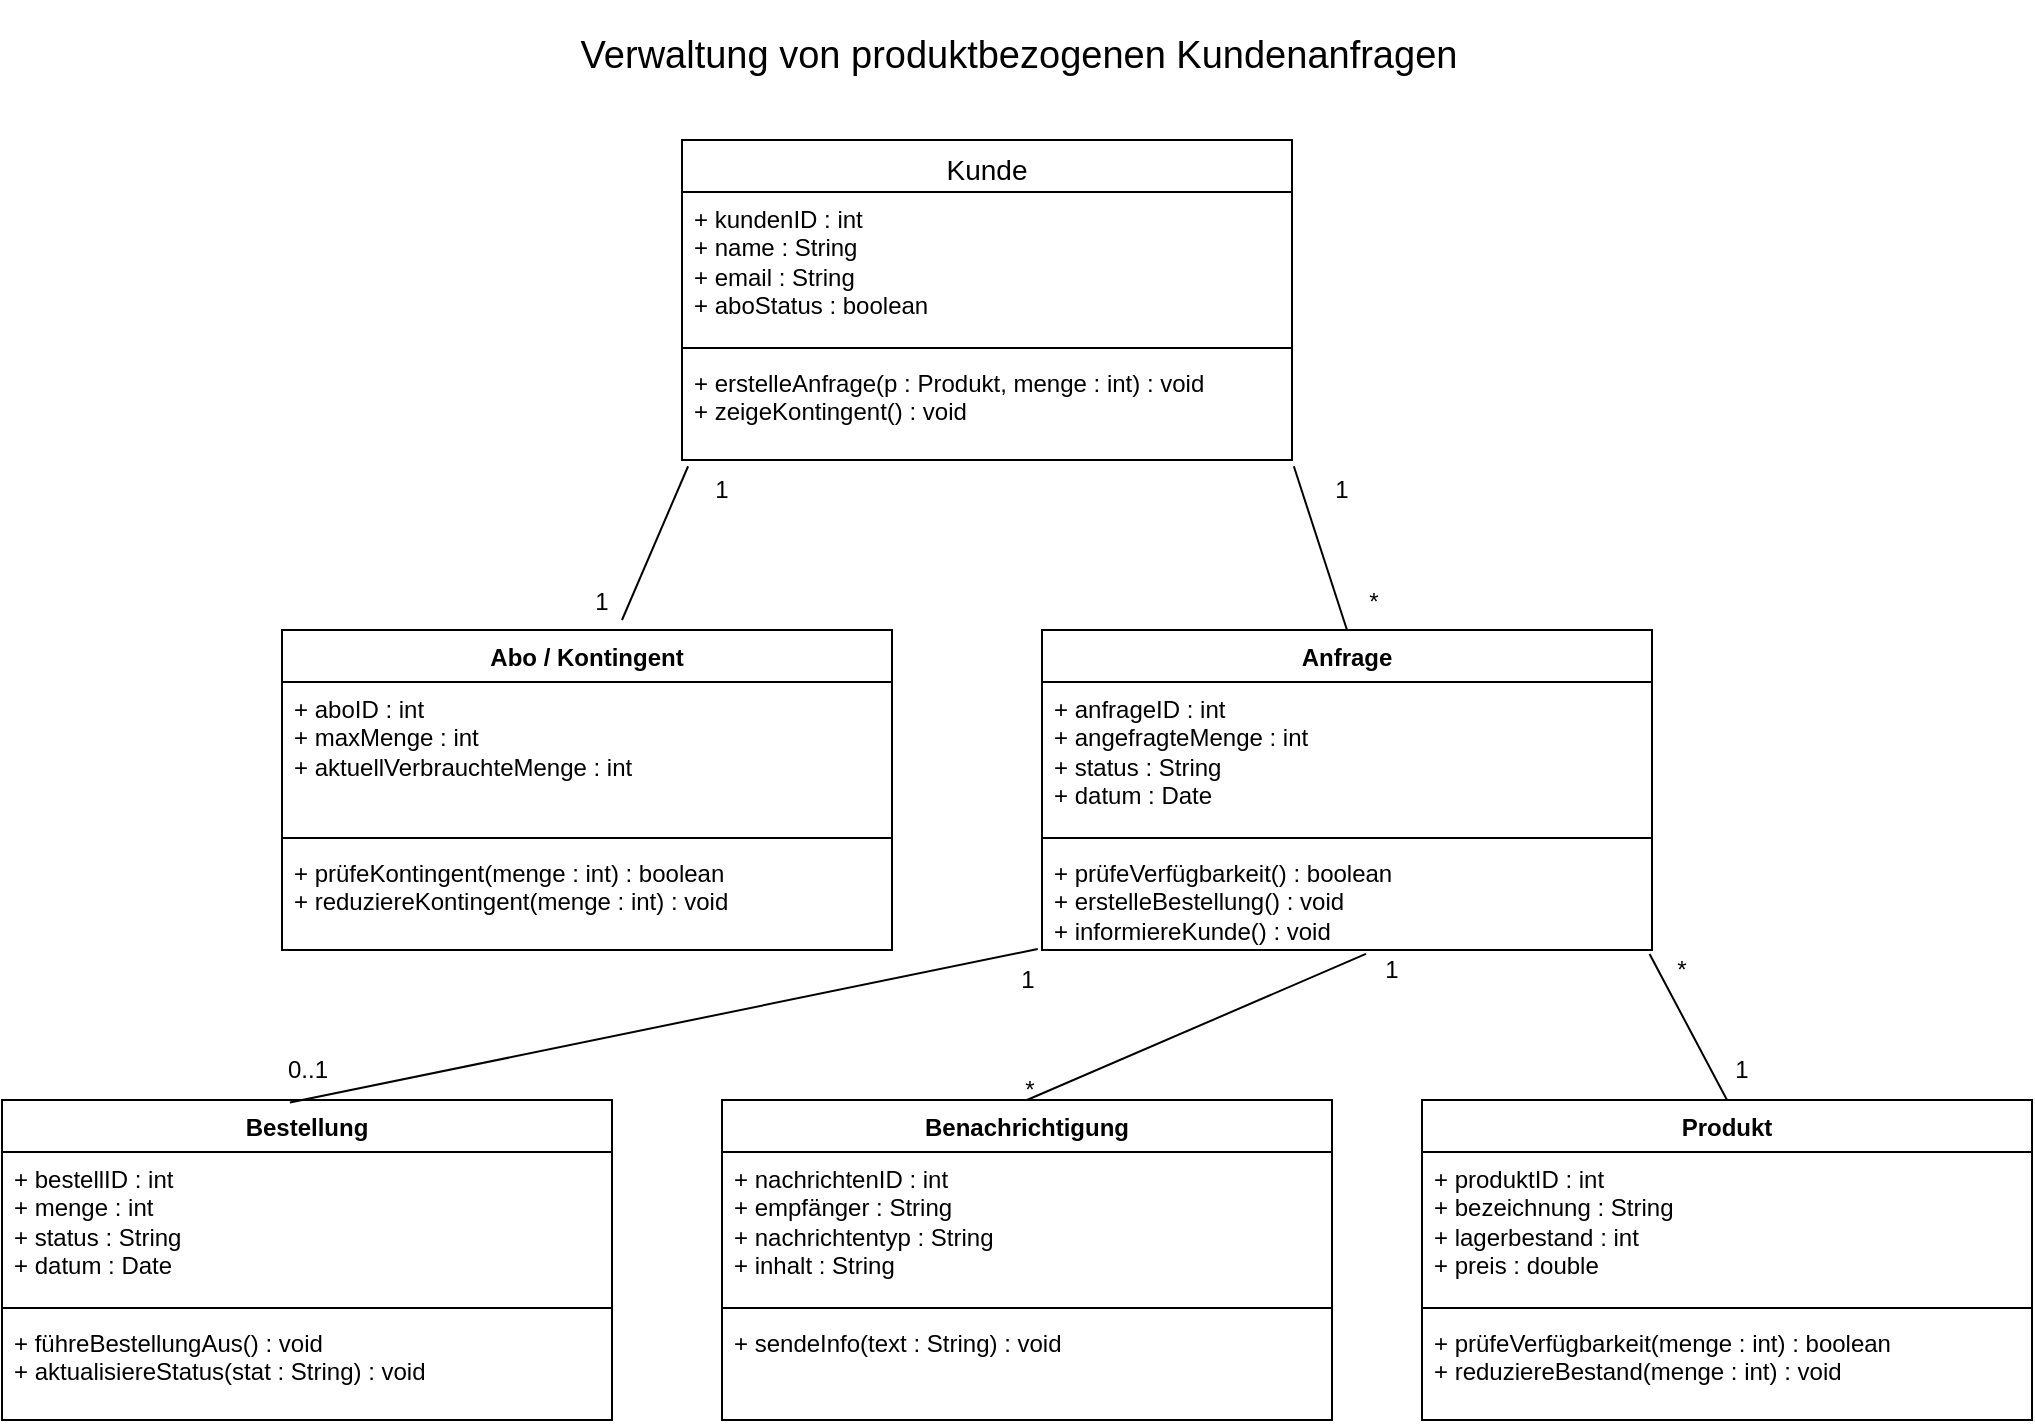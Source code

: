<mxfile version="28.2.7">
  <diagram id="M62qqnPEJx-kHQCfOGoh" name="Seite-1">
    <mxGraphModel dx="2114" dy="794" grid="1" gridSize="10" guides="1" tooltips="1" connect="1" arrows="1" fold="1" page="1" pageScale="1" pageWidth="827" pageHeight="1169" math="0" shadow="0">
      <root>
        <mxCell id="0" />
        <mxCell id="1" parent="0" />
        <mxCell id="poWDKoXNx10M_H4pdAax-2" value="&lt;span style=&quot;font-size: 14px; font-weight: 400;&quot;&gt;Kunde&lt;/span&gt;" style="swimlane;fontStyle=1;align=center;verticalAlign=top;childLayout=stackLayout;horizontal=1;startSize=26;horizontalStack=0;resizeParent=1;resizeParentMax=0;resizeLast=0;collapsible=1;marginBottom=0;whiteSpace=wrap;html=1;" parent="1" vertex="1">
          <mxGeometry x="210" y="180" width="305" height="160" as="geometry">
            <mxRectangle x="30" y="100" width="80" height="30" as="alternateBounds" />
          </mxGeometry>
        </mxCell>
        <mxCell id="poWDKoXNx10M_H4pdAax-3" value="+ kundenID : int&#xa;+ name : String&#xa;+ email : String&#xa;+ aboStatus : boolean&#xa;&#xa;&#xa;" style="text;strokeColor=none;fillColor=none;align=left;verticalAlign=top;spacingLeft=4;spacingRight=4;overflow=hidden;rotatable=0;points=[[0,0.5],[1,0.5]];portConstraint=eastwest;whiteSpace=wrap;html=1;" parent="poWDKoXNx10M_H4pdAax-2" vertex="1">
          <mxGeometry y="26" width="305" height="74" as="geometry" />
        </mxCell>
        <mxCell id="poWDKoXNx10M_H4pdAax-4" value="" style="line;strokeWidth=1;fillColor=none;align=left;verticalAlign=middle;spacingTop=-1;spacingLeft=3;spacingRight=3;rotatable=0;labelPosition=right;points=[];portConstraint=eastwest;strokeColor=inherit;" parent="poWDKoXNx10M_H4pdAax-2" vertex="1">
          <mxGeometry y="100" width="305" height="8" as="geometry" />
        </mxCell>
        <mxCell id="poWDKoXNx10M_H4pdAax-5" value="&lt;div&gt;+ erstelleAnfrage(p : Produkt, menge : int) : void&lt;/div&gt;&lt;div&gt;+ zeigeKontingent() : void&lt;/div&gt;&lt;div&gt;&lt;br&gt;&lt;/div&gt;" style="text;strokeColor=none;fillColor=none;align=left;verticalAlign=top;spacingLeft=4;spacingRight=4;overflow=hidden;rotatable=0;points=[[0,0.5],[1,0.5]];portConstraint=eastwest;whiteSpace=wrap;html=1;" parent="poWDKoXNx10M_H4pdAax-2" vertex="1">
          <mxGeometry y="108" width="305" height="52" as="geometry" />
        </mxCell>
        <mxCell id="gdp9og2SNnKYpz_O8ZZ5-4" value="Abo / Kontingent" style="swimlane;align=center;verticalAlign=top;childLayout=stackLayout;horizontal=1;startSize=26;horizontalStack=0;resizeParent=1;resizeParentMax=0;resizeLast=0;collapsible=1;marginBottom=0;whiteSpace=wrap;html=1;" vertex="1" parent="1">
          <mxGeometry x="10" y="425" width="305" height="160" as="geometry" />
        </mxCell>
        <mxCell id="gdp9og2SNnKYpz_O8ZZ5-5" value="+ aboID : int&#xa;+ maxMenge : int&#xa;+ aktuellVerbrauchteMenge : int&#xa;" style="text;strokeColor=none;fillColor=none;align=left;verticalAlign=top;spacingLeft=4;spacingRight=4;overflow=hidden;rotatable=0;points=[[0,0.5],[1,0.5]];portConstraint=eastwest;whiteSpace=wrap;html=1;" vertex="1" parent="gdp9og2SNnKYpz_O8ZZ5-4">
          <mxGeometry y="26" width="305" height="74" as="geometry" />
        </mxCell>
        <mxCell id="gdp9og2SNnKYpz_O8ZZ5-6" value="" style="line;strokeWidth=1;fillColor=none;align=left;verticalAlign=middle;spacingTop=-1;spacingLeft=3;spacingRight=3;rotatable=0;labelPosition=right;points=[];portConstraint=eastwest;strokeColor=inherit;" vertex="1" parent="gdp9og2SNnKYpz_O8ZZ5-4">
          <mxGeometry y="100" width="305" height="8" as="geometry" />
        </mxCell>
        <mxCell id="gdp9og2SNnKYpz_O8ZZ5-7" value="+ prüfeKontingent(menge : int) : boolean&#xa;+ reduziereKontingent(menge : int) : void&#xa;" style="text;strokeColor=none;fillColor=none;align=left;verticalAlign=top;spacingLeft=4;spacingRight=4;overflow=hidden;rotatable=0;points=[[0,0.5],[1,0.5]];portConstraint=eastwest;whiteSpace=wrap;html=1;" vertex="1" parent="gdp9og2SNnKYpz_O8ZZ5-4">
          <mxGeometry y="108" width="305" height="52" as="geometry" />
        </mxCell>
        <mxCell id="gdp9og2SNnKYpz_O8ZZ5-8" value="Produkt" style="swimlane;align=center;verticalAlign=top;childLayout=stackLayout;horizontal=1;startSize=26;horizontalStack=0;resizeParent=1;resizeParentMax=0;resizeLast=0;collapsible=1;marginBottom=0;whiteSpace=wrap;html=1;" vertex="1" parent="1">
          <mxGeometry x="580" y="660" width="305" height="160" as="geometry" />
        </mxCell>
        <mxCell id="gdp9og2SNnKYpz_O8ZZ5-9" value="+ produktID : int&#xa;+ bezeichnung : String&#xa;+ lagerbestand : int&#xa;+ preis : double" style="text;strokeColor=none;fillColor=none;align=left;verticalAlign=top;spacingLeft=4;spacingRight=4;overflow=hidden;rotatable=0;points=[[0,0.5],[1,0.5]];portConstraint=eastwest;whiteSpace=wrap;html=1;" vertex="1" parent="gdp9og2SNnKYpz_O8ZZ5-8">
          <mxGeometry y="26" width="305" height="74" as="geometry" />
        </mxCell>
        <mxCell id="gdp9og2SNnKYpz_O8ZZ5-10" value="" style="line;strokeWidth=1;fillColor=none;align=left;verticalAlign=middle;spacingTop=-1;spacingLeft=3;spacingRight=3;rotatable=0;labelPosition=right;points=[];portConstraint=eastwest;strokeColor=inherit;" vertex="1" parent="gdp9og2SNnKYpz_O8ZZ5-8">
          <mxGeometry y="100" width="305" height="8" as="geometry" />
        </mxCell>
        <mxCell id="gdp9og2SNnKYpz_O8ZZ5-11" value="+ prüfeVerfügbarkeit(menge : int) : boolean&#xa;+ reduziereBestand(menge : int) : void&#xa;" style="text;strokeColor=none;fillColor=none;align=left;verticalAlign=top;spacingLeft=4;spacingRight=4;overflow=hidden;rotatable=0;points=[[0,0.5],[1,0.5]];portConstraint=eastwest;whiteSpace=wrap;html=1;" vertex="1" parent="gdp9og2SNnKYpz_O8ZZ5-8">
          <mxGeometry y="108" width="305" height="52" as="geometry" />
        </mxCell>
        <mxCell id="gdp9og2SNnKYpz_O8ZZ5-12" value="Anfrage" style="swimlane;align=center;verticalAlign=top;childLayout=stackLayout;horizontal=1;startSize=26;horizontalStack=0;resizeParent=1;resizeParentMax=0;resizeLast=0;collapsible=1;marginBottom=0;whiteSpace=wrap;html=1;" vertex="1" parent="1">
          <mxGeometry x="390" y="425" width="305" height="160" as="geometry" />
        </mxCell>
        <mxCell id="gdp9og2SNnKYpz_O8ZZ5-13" value="+ anfrageID : int&#xa;+ angefragteMenge : int&#xa;+ status : String&#xa;+ datum : Date" style="text;strokeColor=none;fillColor=none;align=left;verticalAlign=top;spacingLeft=4;spacingRight=4;overflow=hidden;rotatable=0;points=[[0,0.5],[1,0.5]];portConstraint=eastwest;whiteSpace=wrap;html=1;" vertex="1" parent="gdp9og2SNnKYpz_O8ZZ5-12">
          <mxGeometry y="26" width="305" height="74" as="geometry" />
        </mxCell>
        <mxCell id="gdp9og2SNnKYpz_O8ZZ5-14" value="" style="line;strokeWidth=1;fillColor=none;align=left;verticalAlign=middle;spacingTop=-1;spacingLeft=3;spacingRight=3;rotatable=0;labelPosition=right;points=[];portConstraint=eastwest;strokeColor=inherit;" vertex="1" parent="gdp9og2SNnKYpz_O8ZZ5-12">
          <mxGeometry y="100" width="305" height="8" as="geometry" />
        </mxCell>
        <mxCell id="gdp9og2SNnKYpz_O8ZZ5-15" value="+ prüfeVerfügbarkeit() : boolean&#xa;+ erstelleBestellung() : void&#xa;+ informiereKunde() : void" style="text;strokeColor=none;fillColor=none;align=left;verticalAlign=top;spacingLeft=4;spacingRight=4;overflow=hidden;rotatable=0;points=[[0,0.5],[1,0.5]];portConstraint=eastwest;whiteSpace=wrap;html=1;" vertex="1" parent="gdp9og2SNnKYpz_O8ZZ5-12">
          <mxGeometry y="108" width="305" height="52" as="geometry" />
        </mxCell>
        <mxCell id="gdp9og2SNnKYpz_O8ZZ5-16" value="Bestellung" style="swimlane;align=center;verticalAlign=top;childLayout=stackLayout;horizontal=1;startSize=26;horizontalStack=0;resizeParent=1;resizeParentMax=0;resizeLast=0;collapsible=1;marginBottom=0;whiteSpace=wrap;html=1;" vertex="1" parent="1">
          <mxGeometry x="-130" y="660" width="305" height="160" as="geometry" />
        </mxCell>
        <mxCell id="gdp9og2SNnKYpz_O8ZZ5-17" value="+ bestellID : int&#xa;+ menge : int&#xa;+ status : String&#xa;+ datum : Date" style="text;strokeColor=none;fillColor=none;align=left;verticalAlign=top;spacingLeft=4;spacingRight=4;overflow=hidden;rotatable=0;points=[[0,0.5],[1,0.5]];portConstraint=eastwest;whiteSpace=wrap;html=1;" vertex="1" parent="gdp9og2SNnKYpz_O8ZZ5-16">
          <mxGeometry y="26" width="305" height="74" as="geometry" />
        </mxCell>
        <mxCell id="gdp9og2SNnKYpz_O8ZZ5-18" value="" style="line;strokeWidth=1;fillColor=none;align=left;verticalAlign=middle;spacingTop=-1;spacingLeft=3;spacingRight=3;rotatable=0;labelPosition=right;points=[];portConstraint=eastwest;strokeColor=inherit;" vertex="1" parent="gdp9og2SNnKYpz_O8ZZ5-16">
          <mxGeometry y="100" width="305" height="8" as="geometry" />
        </mxCell>
        <mxCell id="gdp9og2SNnKYpz_O8ZZ5-19" value="+ führeBestellungAus() : void&#xa;+ aktualisiereStatus(stat : String) : void" style="text;strokeColor=none;fillColor=none;align=left;verticalAlign=top;spacingLeft=4;spacingRight=4;overflow=hidden;rotatable=0;points=[[0,0.5],[1,0.5]];portConstraint=eastwest;whiteSpace=wrap;html=1;" vertex="1" parent="gdp9og2SNnKYpz_O8ZZ5-16">
          <mxGeometry y="108" width="305" height="52" as="geometry" />
        </mxCell>
        <mxCell id="gdp9og2SNnKYpz_O8ZZ5-24" value="Verwaltung von produktbezogenen Kundenanfragen" style="text;align=center;verticalAlign=middle;spacingLeft=3;spacingRight=3;strokeColor=none;rotatable=0;points=[[0,0.5],[1,0.5]];portConstraint=eastwest;html=1;fontSize=19;" vertex="1" parent="1">
          <mxGeometry x="52.5" y="110" width="650" height="56" as="geometry" />
        </mxCell>
        <mxCell id="gdp9og2SNnKYpz_O8ZZ5-32" value="" style="endArrow=none;html=1;rounded=0;exitX=0.01;exitY=1.06;exitDx=0;exitDy=0;exitPerimeter=0;" edge="1" parent="1" source="poWDKoXNx10M_H4pdAax-5">
          <mxGeometry relative="1" as="geometry">
            <mxPoint x="335" y="169.41" as="sourcePoint" />
            <mxPoint x="180" y="420" as="targetPoint" />
          </mxGeometry>
        </mxCell>
        <mxCell id="gdp9og2SNnKYpz_O8ZZ5-33" value="" style="resizable=0;html=1;whiteSpace=wrap;align=left;verticalAlign=bottom;" connectable="0" vertex="1" parent="gdp9og2SNnKYpz_O8ZZ5-32">
          <mxGeometry x="-1" relative="1" as="geometry" />
        </mxCell>
        <mxCell id="gdp9og2SNnKYpz_O8ZZ5-34" value="" style="resizable=0;html=1;whiteSpace=wrap;align=right;verticalAlign=bottom;" connectable="0" vertex="1" parent="gdp9og2SNnKYpz_O8ZZ5-32">
          <mxGeometry x="1" relative="1" as="geometry" />
        </mxCell>
        <mxCell id="gdp9og2SNnKYpz_O8ZZ5-35" value="" style="endArrow=none;html=1;rounded=0;entryX=0.5;entryY=0;entryDx=0;entryDy=0;exitX=1.003;exitY=1.06;exitDx=0;exitDy=0;exitPerimeter=0;" edge="1" parent="1" source="poWDKoXNx10M_H4pdAax-5" target="gdp9og2SNnKYpz_O8ZZ5-12">
          <mxGeometry relative="1" as="geometry">
            <mxPoint x="430" y="310" as="sourcePoint" />
            <mxPoint x="504" y="160.59" as="targetPoint" />
          </mxGeometry>
        </mxCell>
        <mxCell id="gdp9og2SNnKYpz_O8ZZ5-20" value="Benachrichtigung" style="swimlane;align=center;verticalAlign=top;childLayout=stackLayout;horizontal=1;startSize=26;horizontalStack=0;resizeParent=1;resizeParentMax=0;resizeLast=0;collapsible=1;marginBottom=0;whiteSpace=wrap;html=1;" vertex="1" parent="1">
          <mxGeometry x="230" y="660" width="305" height="160" as="geometry" />
        </mxCell>
        <mxCell id="gdp9og2SNnKYpz_O8ZZ5-21" value="+ nachrichtenID : int&#xa;+ empfänger : String&#xa;+ nachrichtentyp : String&#xa;+ inhalt : String" style="text;strokeColor=none;fillColor=none;align=left;verticalAlign=top;spacingLeft=4;spacingRight=4;overflow=hidden;rotatable=0;points=[[0,0.5],[1,0.5]];portConstraint=eastwest;whiteSpace=wrap;html=1;" vertex="1" parent="gdp9og2SNnKYpz_O8ZZ5-20">
          <mxGeometry y="26" width="305" height="74" as="geometry" />
        </mxCell>
        <mxCell id="gdp9og2SNnKYpz_O8ZZ5-22" value="" style="line;strokeWidth=1;fillColor=none;align=left;verticalAlign=middle;spacingTop=-1;spacingLeft=3;spacingRight=3;rotatable=0;labelPosition=right;points=[];portConstraint=eastwest;strokeColor=inherit;" vertex="1" parent="gdp9og2SNnKYpz_O8ZZ5-20">
          <mxGeometry y="100" width="305" height="8" as="geometry" />
        </mxCell>
        <mxCell id="gdp9og2SNnKYpz_O8ZZ5-23" value="+ sendeInfo(text : String) : void" style="text;strokeColor=none;fillColor=none;align=left;verticalAlign=top;spacingLeft=4;spacingRight=4;overflow=hidden;rotatable=0;points=[[0,0.5],[1,0.5]];portConstraint=eastwest;whiteSpace=wrap;html=1;" vertex="1" parent="gdp9og2SNnKYpz_O8ZZ5-20">
          <mxGeometry y="108" width="305" height="52" as="geometry" />
        </mxCell>
        <mxCell id="gdp9og2SNnKYpz_O8ZZ5-42" value="" style="endArrow=none;html=1;rounded=0;entryX=0.5;entryY=0;entryDx=0;entryDy=0;exitX=0.996;exitY=1.038;exitDx=0;exitDy=0;exitPerimeter=0;" edge="1" parent="1" source="gdp9og2SNnKYpz_O8ZZ5-15" target="gdp9og2SNnKYpz_O8ZZ5-8">
          <mxGeometry relative="1" as="geometry">
            <mxPoint x="410" y="143" as="sourcePoint" />
            <mxPoint x="556" y="140" as="targetPoint" />
          </mxGeometry>
        </mxCell>
        <mxCell id="gdp9og2SNnKYpz_O8ZZ5-45" value="" style="endArrow=none;html=1;rounded=0;entryX=0.472;entryY=0.008;entryDx=0;entryDy=0;entryPerimeter=0;exitX=-0.007;exitY=0.99;exitDx=0;exitDy=0;exitPerimeter=0;" edge="1" parent="1" source="gdp9og2SNnKYpz_O8ZZ5-15" target="gdp9og2SNnKYpz_O8ZZ5-16">
          <mxGeometry relative="1" as="geometry">
            <mxPoint x="180" y="280" as="sourcePoint" />
            <mxPoint x="215" y="341" as="targetPoint" />
          </mxGeometry>
        </mxCell>
        <mxCell id="gdp9og2SNnKYpz_O8ZZ5-48" value="0..1" style="text;html=1;whiteSpace=wrap;strokeColor=none;fillColor=none;align=center;verticalAlign=middle;rounded=0;" vertex="1" parent="1">
          <mxGeometry x="-7.5" y="630" width="60" height="30" as="geometry" />
        </mxCell>
        <mxCell id="gdp9og2SNnKYpz_O8ZZ5-50" value="*" style="text;html=1;whiteSpace=wrap;strokeColor=none;fillColor=none;align=center;verticalAlign=middle;rounded=0;" vertex="1" parent="1">
          <mxGeometry x="354" y="640" width="60" height="30" as="geometry" />
        </mxCell>
        <mxCell id="gdp9og2SNnKYpz_O8ZZ5-51" value="1" style="text;html=1;whiteSpace=wrap;strokeColor=none;fillColor=none;align=center;verticalAlign=middle;rounded=0;" vertex="1" parent="1">
          <mxGeometry x="535" y="580" width="60" height="30" as="geometry" />
        </mxCell>
        <mxCell id="gdp9og2SNnKYpz_O8ZZ5-54" value="" style="endArrow=none;html=1;rounded=0;exitX=0.531;exitY=1.038;exitDx=0;exitDy=0;exitPerimeter=0;entryX=0.5;entryY=0;entryDx=0;entryDy=0;" edge="1" parent="1" source="gdp9og2SNnKYpz_O8ZZ5-15" target="gdp9og2SNnKYpz_O8ZZ5-20">
          <mxGeometry relative="1" as="geometry">
            <mxPoint x="543" y="590" as="sourcePoint" />
            <mxPoint x="390" y="650" as="targetPoint" />
          </mxGeometry>
        </mxCell>
        <mxCell id="gdp9og2SNnKYpz_O8ZZ5-62" value="1" style="text;html=1;whiteSpace=wrap;strokeColor=none;fillColor=none;align=center;verticalAlign=middle;rounded=0;" vertex="1" parent="1">
          <mxGeometry x="200" y="340" width="60" height="30" as="geometry" />
        </mxCell>
        <mxCell id="gdp9og2SNnKYpz_O8ZZ5-63" value="1" style="text;html=1;whiteSpace=wrap;strokeColor=none;fillColor=none;align=center;verticalAlign=middle;rounded=0;" vertex="1" parent="1">
          <mxGeometry x="140" y="396" width="60" height="30" as="geometry" />
        </mxCell>
        <mxCell id="gdp9og2SNnKYpz_O8ZZ5-64" value="*" style="text;html=1;whiteSpace=wrap;strokeColor=none;fillColor=none;align=center;verticalAlign=middle;rounded=0;" vertex="1" parent="1">
          <mxGeometry x="526" y="396" width="60" height="30" as="geometry" />
        </mxCell>
        <mxCell id="gdp9og2SNnKYpz_O8ZZ5-65" value="1" style="text;html=1;whiteSpace=wrap;strokeColor=none;fillColor=none;align=center;verticalAlign=middle;rounded=0;" vertex="1" parent="1">
          <mxGeometry x="352.5" y="584.5" width="60" height="30" as="geometry" />
        </mxCell>
        <mxCell id="gdp9og2SNnKYpz_O8ZZ5-66" value="*" style="text;html=1;whiteSpace=wrap;strokeColor=none;fillColor=none;align=center;verticalAlign=middle;rounded=0;" vertex="1" parent="1">
          <mxGeometry x="680" y="580" width="60" height="30" as="geometry" />
        </mxCell>
        <mxCell id="gdp9og2SNnKYpz_O8ZZ5-67" value="1" style="text;html=1;whiteSpace=wrap;strokeColor=none;fillColor=none;align=center;verticalAlign=middle;rounded=0;" vertex="1" parent="1">
          <mxGeometry x="710" y="630" width="60" height="30" as="geometry" />
        </mxCell>
        <mxCell id="gdp9og2SNnKYpz_O8ZZ5-73" value="1" style="text;html=1;whiteSpace=wrap;strokeColor=none;fillColor=none;align=center;verticalAlign=middle;rounded=0;" vertex="1" parent="1">
          <mxGeometry x="510" y="340" width="60" height="30" as="geometry" />
        </mxCell>
      </root>
    </mxGraphModel>
  </diagram>
</mxfile>
